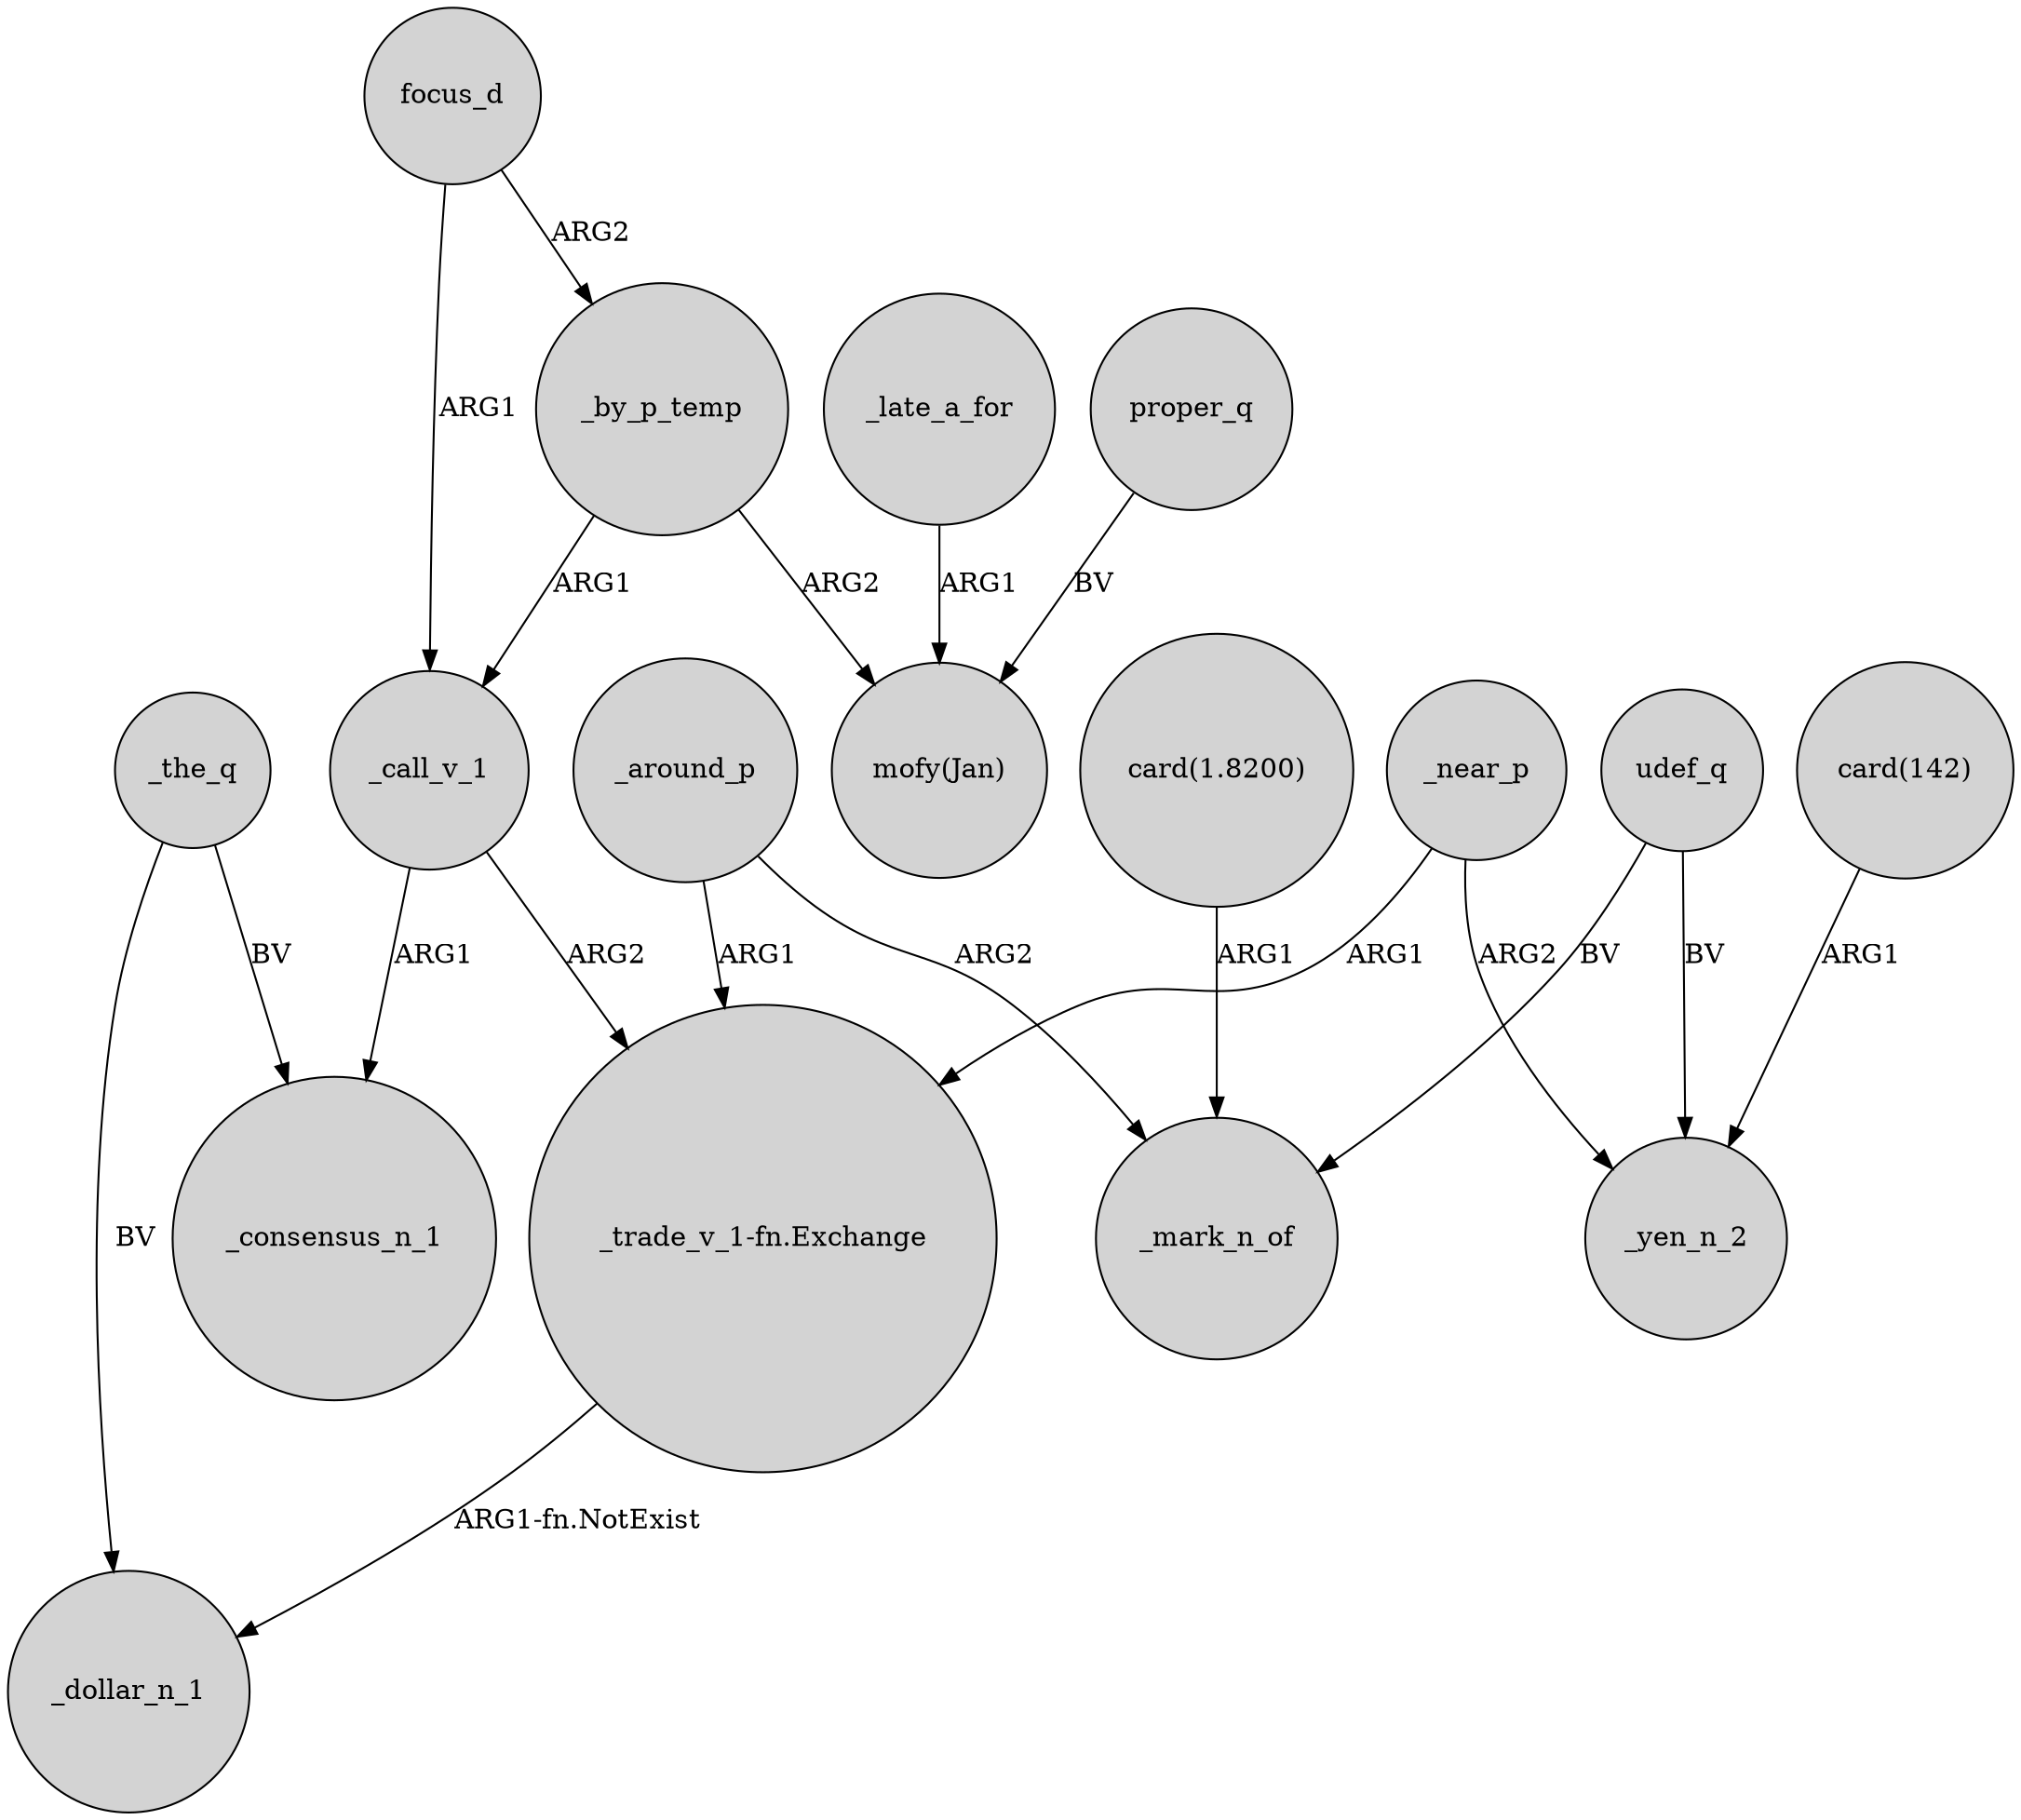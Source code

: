 digraph {
	node [shape=circle style=filled]
	_around_p -> "_trade_v_1-fn.Exchange" [label=ARG1]
	udef_q -> _yen_n_2 [label=BV]
	udef_q -> _mark_n_of [label=BV]
	_call_v_1 -> "_trade_v_1-fn.Exchange" [label=ARG2]
	focus_d -> _call_v_1 [label=ARG1]
	_call_v_1 -> _consensus_n_1 [label=ARG1]
	_the_q -> _dollar_n_1 [label=BV]
	_around_p -> _mark_n_of [label=ARG2]
	_by_p_temp -> _call_v_1 [label=ARG1]
	_near_p -> _yen_n_2 [label=ARG2]
	_near_p -> "_trade_v_1-fn.Exchange" [label=ARG1]
	proper_q -> "mofy(Jan)" [label=BV]
	_the_q -> _consensus_n_1 [label=BV]
	_by_p_temp -> "mofy(Jan)" [label=ARG2]
	_late_a_for -> "mofy(Jan)" [label=ARG1]
	"card(142)" -> _yen_n_2 [label=ARG1]
	"_trade_v_1-fn.Exchange" -> _dollar_n_1 [label="ARG1-fn.NotExist"]
	"card(1.8200)" -> _mark_n_of [label=ARG1]
	focus_d -> _by_p_temp [label=ARG2]
}
